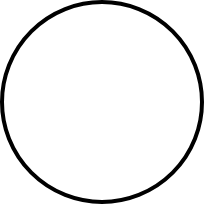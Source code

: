 <mxfile version="17.4.6" type="github"><diagram id="nSWCM-xasaCfAZ471pZX" name="Page-1"><mxGraphModel dx="1022" dy="468" grid="1" gridSize="10" guides="1" tooltips="1" connect="1" arrows="1" fold="1" page="1" pageScale="1" pageWidth="850" pageHeight="1100" math="0" shadow="0"><root><mxCell id="0"/><mxCell id="1" parent="0"/><mxCell id="PhHiTJw3zhlM77kqMmr8-1" value="" style="strokeWidth=2;html=1;shape=mxgraph.flowchart.start_2;whiteSpace=wrap;" vertex="1" parent="1"><mxGeometry x="370" y="190" width="100" height="100" as="geometry"/></mxCell></root></mxGraphModel></diagram></mxfile>